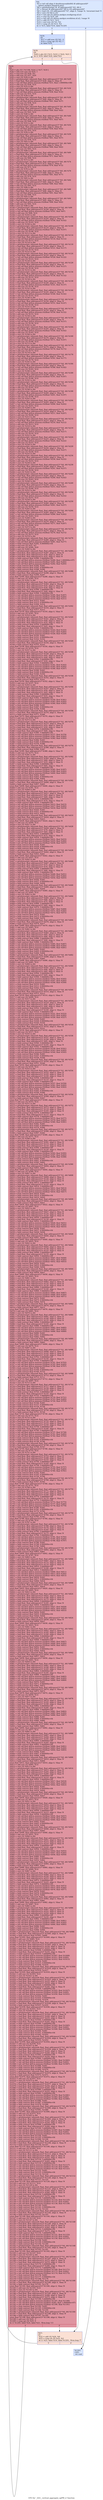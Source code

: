 digraph "CFG for '_Z23__vertical_aggregate_upPfS_ii' function" {
	label="CFG for '_Z23__vertical_aggregate_upPfS_ii' function";

	Node0x4c15410 [shape=record,color="#3d50c3ff", style=filled, fillcolor="#abc8fd70",label="{%4:\l  %5 = tail call align 4 dereferenceable(64) i8 addrspace(4)*\l... @llvm.amdgcn.dispatch.ptr()\l  %6 = getelementptr i8, i8 addrspace(4)* %5, i64 4\l  %7 = bitcast i8 addrspace(4)* %6 to i16 addrspace(4)*\l  %8 = load i16, i16 addrspace(4)* %7, align 4, !range !4, !invariant.load !5\l  %9 = zext i16 %8 to i32\l  %10 = tail call i32 @llvm.amdgcn.workgroup.id.x()\l  %11 = mul i32 %10, %9\l  %12 = tail call i32 @llvm.amdgcn.workitem.id.x(), !range !6\l  %13 = add i32 %11, %12\l  %14 = mul nsw i32 %3, %2\l  %15 = icmp slt i32 %13, %3\l  br i1 %15, label %16, label %1201\l|{<s0>T|<s1>F}}"];
	Node0x4c15410:s0 -> Node0x4c173e0;
	Node0x4c15410:s1 -> Node0x4c17470;
	Node0x4c173e0 [shape=record,color="#3d50c3ff", style=filled, fillcolor="#8fb1fe70",label="{%16:\l16:                                               \l  %17 = add nsw i32 %2, -2\l  %18 = icmp sgt i32 %2, 1\l  br label %19\l}"];
	Node0x4c173e0 -> Node0x4c17780;
	Node0x4c17780 [shape=record,color="#3d50c3ff", style=filled, fillcolor="#f7b99e70",label="{%19:\l19:                                               \l  %20 = phi i32 [ %13, %16 ], [ %22, %21 ]\l  br i1 %18, label %24, label %21\l|{<s0>T|<s1>F}}"];
	Node0x4c17780:s0 -> Node0x4c179b0;
	Node0x4c17780:s1 -> Node0x4c17870;
	Node0x4c17870 [shape=record,color="#3d50c3ff", style=filled, fillcolor="#f7b99e70",label="{%21:\l21:                                               \l  %22 = add i32 %20, %9\l  %23 = icmp slt i32 %22, %3\l  br i1 %23, label %19, label %1201, !llvm.loop !7\l|{<s0>T|<s1>F}}"];
	Node0x4c17870:s0 -> Node0x4c17780;
	Node0x4c17870:s1 -> Node0x4c17470;
	Node0x4c179b0 [shape=record,color="#b70d28ff", style=filled, fillcolor="#b70d2870",label="{%24:\l24:                                               \l  %25 = phi i32 [ %1199, %24 ], [ %17, %19 ]\l  %26 = add nuw nsw i32 %25, 1\l  %27 = mul nsw i32 %26, %3\l  %28 = add nsw i32 %27, %20\l  %29 = sext i32 %28 to i64\l  %30 = getelementptr inbounds float, float addrspace(1)* %0, i64 %29\l  %31 = load float, float addrspace(1)* %30, align 4, !tbaa !9\l  %32 = tail call float @llvm.minnum.f32(float %31, float 1.000000e+08)\l  %33 = add nsw i32 %28, %14\l  %34 = sext i32 %33 to i64\l  %35 = getelementptr inbounds float, float addrspace(1)* %0, i64 %34\l  %36 = load float, float addrspace(1)* %35, align 4, !tbaa !9\l  %37 = tail call float @llvm.minnum.f32(float %36, float %32)\l  %38 = add nsw i32 %33, %14\l  %39 = sext i32 %38 to i64\l  %40 = getelementptr inbounds float, float addrspace(1)* %0, i64 %39\l  %41 = load float, float addrspace(1)* %40, align 4, !tbaa !9\l  %42 = tail call float @llvm.minnum.f32(float %41, float %37)\l  %43 = add nsw i32 %38, %14\l  %44 = sext i32 %43 to i64\l  %45 = getelementptr inbounds float, float addrspace(1)* %0, i64 %44\l  %46 = load float, float addrspace(1)* %45, align 4, !tbaa !9\l  %47 = tail call float @llvm.minnum.f32(float %46, float %42)\l  %48 = add nsw i32 %43, %14\l  %49 = sext i32 %48 to i64\l  %50 = getelementptr inbounds float, float addrspace(1)* %0, i64 %49\l  %51 = load float, float addrspace(1)* %50, align 4, !tbaa !9\l  %52 = tail call float @llvm.minnum.f32(float %51, float %47)\l  %53 = add nsw i32 %48, %14\l  %54 = sext i32 %53 to i64\l  %55 = getelementptr inbounds float, float addrspace(1)* %0, i64 %54\l  %56 = load float, float addrspace(1)* %55, align 4, !tbaa !9\l  %57 = tail call float @llvm.minnum.f32(float %56, float %52)\l  %58 = add nsw i32 %53, %14\l  %59 = sext i32 %58 to i64\l  %60 = getelementptr inbounds float, float addrspace(1)* %0, i64 %59\l  %61 = load float, float addrspace(1)* %60, align 4, !tbaa !9\l  %62 = tail call float @llvm.minnum.f32(float %61, float %57)\l  %63 = add nsw i32 %58, %14\l  %64 = sext i32 %63 to i64\l  %65 = getelementptr inbounds float, float addrspace(1)* %0, i64 %64\l  %66 = load float, float addrspace(1)* %65, align 4, !tbaa !9\l  %67 = tail call float @llvm.minnum.f32(float %66, float %62)\l  %68 = add nsw i32 %63, %14\l  %69 = sext i32 %68 to i64\l  %70 = getelementptr inbounds float, float addrspace(1)* %0, i64 %69\l  %71 = load float, float addrspace(1)* %70, align 4, !tbaa !9\l  %72 = tail call float @llvm.minnum.f32(float %71, float %67)\l  %73 = add nsw i32 %68, %14\l  %74 = sext i32 %73 to i64\l  %75 = getelementptr inbounds float, float addrspace(1)* %0, i64 %74\l  %76 = load float, float addrspace(1)* %75, align 4, !tbaa !9\l  %77 = tail call float @llvm.minnum.f32(float %76, float %72)\l  %78 = add nsw i32 %73, %14\l  %79 = sext i32 %78 to i64\l  %80 = getelementptr inbounds float, float addrspace(1)* %0, i64 %79\l  %81 = load float, float addrspace(1)* %80, align 4, !tbaa !9\l  %82 = tail call float @llvm.minnum.f32(float %81, float %77)\l  %83 = add nsw i32 %78, %14\l  %84 = sext i32 %83 to i64\l  %85 = getelementptr inbounds float, float addrspace(1)* %0, i64 %84\l  %86 = load float, float addrspace(1)* %85, align 4, !tbaa !9\l  %87 = tail call float @llvm.minnum.f32(float %86, float %82)\l  %88 = add nsw i32 %83, %14\l  %89 = sext i32 %88 to i64\l  %90 = getelementptr inbounds float, float addrspace(1)* %0, i64 %89\l  %91 = load float, float addrspace(1)* %90, align 4, !tbaa !9\l  %92 = tail call float @llvm.minnum.f32(float %91, float %87)\l  %93 = add nsw i32 %88, %14\l  %94 = sext i32 %93 to i64\l  %95 = getelementptr inbounds float, float addrspace(1)* %0, i64 %94\l  %96 = load float, float addrspace(1)* %95, align 4, !tbaa !9\l  %97 = tail call float @llvm.minnum.f32(float %96, float %92)\l  %98 = add nsw i32 %93, %14\l  %99 = sext i32 %98 to i64\l  %100 = getelementptr inbounds float, float addrspace(1)* %0, i64 %99\l  %101 = load float, float addrspace(1)* %100, align 4, !tbaa !9\l  %102 = tail call float @llvm.minnum.f32(float %101, float %97)\l  %103 = add nsw i32 %98, %14\l  %104 = sext i32 %103 to i64\l  %105 = getelementptr inbounds float, float addrspace(1)* %0, i64 %104\l  %106 = load float, float addrspace(1)* %105, align 4, !tbaa !9\l  %107 = tail call float @llvm.minnum.f32(float %106, float %102)\l  %108 = add nsw i32 %103, %14\l  %109 = sext i32 %108 to i64\l  %110 = getelementptr inbounds float, float addrspace(1)* %0, i64 %109\l  %111 = load float, float addrspace(1)* %110, align 4, !tbaa !9\l  %112 = tail call float @llvm.minnum.f32(float %111, float %107)\l  %113 = add nsw i32 %108, %14\l  %114 = sext i32 %113 to i64\l  %115 = getelementptr inbounds float, float addrspace(1)* %0, i64 %114\l  %116 = load float, float addrspace(1)* %115, align 4, !tbaa !9\l  %117 = tail call float @llvm.minnum.f32(float %116, float %112)\l  %118 = add nsw i32 %113, %14\l  %119 = sext i32 %118 to i64\l  %120 = getelementptr inbounds float, float addrspace(1)* %0, i64 %119\l  %121 = load float, float addrspace(1)* %120, align 4, !tbaa !9\l  %122 = tail call float @llvm.minnum.f32(float %121, float %117)\l  %123 = add nsw i32 %118, %14\l  %124 = sext i32 %123 to i64\l  %125 = getelementptr inbounds float, float addrspace(1)* %0, i64 %124\l  %126 = load float, float addrspace(1)* %125, align 4, !tbaa !9\l  %127 = tail call float @llvm.minnum.f32(float %126, float %122)\l  %128 = add nsw i32 %123, %14\l  %129 = sext i32 %128 to i64\l  %130 = getelementptr inbounds float, float addrspace(1)* %0, i64 %129\l  %131 = load float, float addrspace(1)* %130, align 4, !tbaa !9\l  %132 = tail call float @llvm.minnum.f32(float %131, float %127)\l  %133 = add nsw i32 %128, %14\l  %134 = sext i32 %133 to i64\l  %135 = getelementptr inbounds float, float addrspace(1)* %0, i64 %134\l  %136 = load float, float addrspace(1)* %135, align 4, !tbaa !9\l  %137 = tail call float @llvm.minnum.f32(float %136, float %132)\l  %138 = add nsw i32 %133, %14\l  %139 = sext i32 %138 to i64\l  %140 = getelementptr inbounds float, float addrspace(1)* %0, i64 %139\l  %141 = load float, float addrspace(1)* %140, align 4, !tbaa !9\l  %142 = tail call float @llvm.minnum.f32(float %141, float %137)\l  %143 = add nsw i32 %138, %14\l  %144 = sext i32 %143 to i64\l  %145 = getelementptr inbounds float, float addrspace(1)* %0, i64 %144\l  %146 = load float, float addrspace(1)* %145, align 4, !tbaa !9\l  %147 = tail call float @llvm.minnum.f32(float %146, float %142)\l  %148 = add nsw i32 %143, %14\l  %149 = sext i32 %148 to i64\l  %150 = getelementptr inbounds float, float addrspace(1)* %0, i64 %149\l  %151 = load float, float addrspace(1)* %150, align 4, !tbaa !9\l  %152 = tail call float @llvm.minnum.f32(float %151, float %147)\l  %153 = add nsw i32 %148, %14\l  %154 = sext i32 %153 to i64\l  %155 = getelementptr inbounds float, float addrspace(1)* %0, i64 %154\l  %156 = load float, float addrspace(1)* %155, align 4, !tbaa !9\l  %157 = tail call float @llvm.minnum.f32(float %156, float %152)\l  %158 = add nsw i32 %153, %14\l  %159 = sext i32 %158 to i64\l  %160 = getelementptr inbounds float, float addrspace(1)* %0, i64 %159\l  %161 = load float, float addrspace(1)* %160, align 4, !tbaa !9\l  %162 = tail call float @llvm.minnum.f32(float %161, float %157)\l  %163 = add nsw i32 %158, %14\l  %164 = sext i32 %163 to i64\l  %165 = getelementptr inbounds float, float addrspace(1)* %0, i64 %164\l  %166 = load float, float addrspace(1)* %165, align 4, !tbaa !9\l  %167 = tail call float @llvm.minnum.f32(float %166, float %162)\l  %168 = add nsw i32 %163, %14\l  %169 = sext i32 %168 to i64\l  %170 = getelementptr inbounds float, float addrspace(1)* %0, i64 %169\l  %171 = load float, float addrspace(1)* %170, align 4, !tbaa !9\l  %172 = tail call float @llvm.minnum.f32(float %171, float %167)\l  %173 = add nsw i32 %168, %14\l  %174 = sext i32 %173 to i64\l  %175 = getelementptr inbounds float, float addrspace(1)* %0, i64 %174\l  %176 = load float, float addrspace(1)* %175, align 4, !tbaa !9\l  %177 = tail call float @llvm.minnum.f32(float %176, float %172)\l  %178 = add nsw i32 %173, %14\l  %179 = sext i32 %178 to i64\l  %180 = getelementptr inbounds float, float addrspace(1)* %0, i64 %179\l  %181 = load float, float addrspace(1)* %180, align 4, !tbaa !9\l  %182 = tail call float @llvm.minnum.f32(float %181, float %177)\l  %183 = add nsw i32 %178, %14\l  %184 = sext i32 %183 to i64\l  %185 = getelementptr inbounds float, float addrspace(1)* %0, i64 %184\l  %186 = load float, float addrspace(1)* %185, align 4, !tbaa !9\l  %187 = tail call float @llvm.minnum.f32(float %186, float %182)\l  %188 = add nsw i32 %183, %14\l  %189 = sext i32 %188 to i64\l  %190 = getelementptr inbounds float, float addrspace(1)* %0, i64 %189\l  %191 = load float, float addrspace(1)* %190, align 4, !tbaa !9\l  %192 = tail call float @llvm.minnum.f32(float %191, float %187)\l  %193 = add nsw i32 %188, %14\l  %194 = sext i32 %193 to i64\l  %195 = getelementptr inbounds float, float addrspace(1)* %0, i64 %194\l  %196 = load float, float addrspace(1)* %195, align 4, !tbaa !9\l  %197 = tail call float @llvm.minnum.f32(float %196, float %192)\l  %198 = add nsw i32 %193, %14\l  %199 = sext i32 %198 to i64\l  %200 = getelementptr inbounds float, float addrspace(1)* %0, i64 %199\l  %201 = load float, float addrspace(1)* %200, align 4, !tbaa !9\l  %202 = tail call float @llvm.minnum.f32(float %201, float %197)\l  %203 = add nsw i32 %198, %14\l  %204 = sext i32 %203 to i64\l  %205 = getelementptr inbounds float, float addrspace(1)* %0, i64 %204\l  %206 = load float, float addrspace(1)* %205, align 4, !tbaa !9\l  %207 = tail call float @llvm.minnum.f32(float %206, float %202)\l  %208 = add nsw i32 %203, %14\l  %209 = sext i32 %208 to i64\l  %210 = getelementptr inbounds float, float addrspace(1)* %0, i64 %209\l  %211 = load float, float addrspace(1)* %210, align 4, !tbaa !9\l  %212 = tail call float @llvm.minnum.f32(float %211, float %207)\l  %213 = add nsw i32 %208, %14\l  %214 = sext i32 %213 to i64\l  %215 = getelementptr inbounds float, float addrspace(1)* %0, i64 %214\l  %216 = load float, float addrspace(1)* %215, align 4, !tbaa !9\l  %217 = tail call float @llvm.minnum.f32(float %216, float %212)\l  %218 = add nsw i32 %213, %14\l  %219 = sext i32 %218 to i64\l  %220 = getelementptr inbounds float, float addrspace(1)* %0, i64 %219\l  %221 = load float, float addrspace(1)* %220, align 4, !tbaa !9\l  %222 = tail call float @llvm.minnum.f32(float %221, float %217)\l  %223 = add nsw i32 %218, %14\l  %224 = sext i32 %223 to i64\l  %225 = getelementptr inbounds float, float addrspace(1)* %0, i64 %224\l  %226 = load float, float addrspace(1)* %225, align 4, !tbaa !9\l  %227 = tail call float @llvm.minnum.f32(float %226, float %222)\l  %228 = add nsw i32 %223, %14\l  %229 = sext i32 %228 to i64\l  %230 = getelementptr inbounds float, float addrspace(1)* %0, i64 %229\l  %231 = load float, float addrspace(1)* %230, align 4, !tbaa !9\l  %232 = tail call float @llvm.minnum.f32(float %231, float %227)\l  %233 = add nsw i32 %228, %14\l  %234 = sext i32 %233 to i64\l  %235 = getelementptr inbounds float, float addrspace(1)* %0, i64 %234\l  %236 = load float, float addrspace(1)* %235, align 4, !tbaa !9\l  %237 = tail call float @llvm.minnum.f32(float %236, float %232)\l  %238 = add nsw i32 %233, %14\l  %239 = sext i32 %238 to i64\l  %240 = getelementptr inbounds float, float addrspace(1)* %0, i64 %239\l  %241 = load float, float addrspace(1)* %240, align 4, !tbaa !9\l  %242 = tail call float @llvm.minnum.f32(float %241, float %237)\l  %243 = add nsw i32 %238, %14\l  %244 = sext i32 %243 to i64\l  %245 = getelementptr inbounds float, float addrspace(1)* %0, i64 %244\l  %246 = load float, float addrspace(1)* %245, align 4, !tbaa !9\l  %247 = tail call float @llvm.minnum.f32(float %246, float %242)\l  %248 = add nsw i32 %243, %14\l  %249 = sext i32 %248 to i64\l  %250 = getelementptr inbounds float, float addrspace(1)* %0, i64 %249\l  %251 = load float, float addrspace(1)* %250, align 4, !tbaa !9\l  %252 = tail call float @llvm.minnum.f32(float %251, float %247)\l  %253 = add nsw i32 %248, %14\l  %254 = sext i32 %253 to i64\l  %255 = getelementptr inbounds float, float addrspace(1)* %0, i64 %254\l  %256 = load float, float addrspace(1)* %255, align 4, !tbaa !9\l  %257 = tail call float @llvm.minnum.f32(float %256, float %252)\l  %258 = add nsw i32 %253, %14\l  %259 = sext i32 %258 to i64\l  %260 = getelementptr inbounds float, float addrspace(1)* %0, i64 %259\l  %261 = load float, float addrspace(1)* %260, align 4, !tbaa !9\l  %262 = tail call float @llvm.minnum.f32(float %261, float %257)\l  %263 = add nsw i32 %258, %14\l  %264 = sext i32 %263 to i64\l  %265 = getelementptr inbounds float, float addrspace(1)* %0, i64 %264\l  %266 = load float, float addrspace(1)* %265, align 4, !tbaa !9\l  %267 = tail call float @llvm.minnum.f32(float %266, float %262)\l  %268 = add nsw i32 %263, %14\l  %269 = sext i32 %268 to i64\l  %270 = getelementptr inbounds float, float addrspace(1)* %0, i64 %269\l  %271 = load float, float addrspace(1)* %270, align 4, !tbaa !9\l  %272 = tail call float @llvm.minnum.f32(float %271, float %267)\l  %273 = add nsw i32 %268, %14\l  %274 = sext i32 %273 to i64\l  %275 = getelementptr inbounds float, float addrspace(1)* %0, i64 %274\l  %276 = load float, float addrspace(1)* %275, align 4, !tbaa !9\l  %277 = tail call float @llvm.minnum.f32(float %276, float %272)\l  %278 = add nsw i32 %273, %14\l  %279 = sext i32 %278 to i64\l  %280 = getelementptr inbounds float, float addrspace(1)* %0, i64 %279\l  %281 = load float, float addrspace(1)* %280, align 4, !tbaa !9\l  %282 = tail call float @llvm.minnum.f32(float %281, float %277)\l  %283 = fadd contract float %282, 9.000000e+04\l  %284 = mul nsw i32 %25, %3\l  %285 = add nsw i32 %284, %20\l  %286 = sext i32 %285 to i64\l  %287 = getelementptr inbounds float, float addrspace(1)* %1, i64 %286\l  %288 = load float, float addrspace(1)* %287, align 4, !tbaa !9\l  %289 = load float, float addrspace(1)* %30, align 4, !tbaa !9\l  %290 = load float, float addrspace(1)* %35, align 4, !tbaa !9\l  %291 = fadd contract float %290, 5.000000e+00\l  %292 = tail call float @llvm.minnum.f32(float %289, float 1.000000e+07)\l  %293 = tail call float @llvm.minnum.f32(float %291, float %283)\l  %294 = tail call float @llvm.minnum.f32(float %292, float %293)\l  %295 = fsub contract float %294, %283\l  %296 = fadd contract float %295, 9.000000e+04\l  %297 = fadd contract float %288, %296\l  %298 = getelementptr inbounds float, float addrspace(1)* %0, i64 %286\l  %299 = load float, float addrspace(1)* %298, align 4, !tbaa !9\l  %300 = fadd contract float %299, %297\l  store float %300, float addrspace(1)* %298, align 4, !tbaa !9\l  %301 = add nsw i32 %285, %14\l  %302 = sext i32 %301 to i64\l  %303 = getelementptr inbounds float, float addrspace(1)* %1, i64 %302\l  %304 = load float, float addrspace(1)* %303, align 4, !tbaa !9\l  %305 = load float, float addrspace(1)* %35, align 4, !tbaa !9\l  %306 = load float, float addrspace(1)* %30, align 4, !tbaa !9\l  %307 = fadd contract float %306, 5.000000e+00\l  %308 = load float, float addrspace(1)* %40, align 4, !tbaa !9\l  %309 = fadd contract float %308, 5.000000e+00\l  %310 = tail call float @llvm.minnum.f32(float %305, float %307)\l  %311 = tail call float @llvm.minnum.f32(float %309, float %283)\l  %312 = tail call float @llvm.minnum.f32(float %310, float %311)\l  %313 = fsub contract float %312, %283\l  %314 = fadd contract float %313, 9.000000e+04\l  %315 = fadd contract float %304, %314\l  %316 = getelementptr inbounds float, float addrspace(1)* %0, i64 %302\l  %317 = load float, float addrspace(1)* %316, align 4, !tbaa !9\l  %318 = fadd contract float %317, %315\l  store float %318, float addrspace(1)* %316, align 4, !tbaa !9\l  %319 = add nsw i32 %301, %14\l  %320 = sext i32 %319 to i64\l  %321 = getelementptr inbounds float, float addrspace(1)* %1, i64 %320\l  %322 = load float, float addrspace(1)* %321, align 4, !tbaa !9\l  %323 = load float, float addrspace(1)* %40, align 4, !tbaa !9\l  %324 = load float, float addrspace(1)* %35, align 4, !tbaa !9\l  %325 = fadd contract float %324, 5.000000e+00\l  %326 = load float, float addrspace(1)* %45, align 4, !tbaa !9\l  %327 = fadd contract float %326, 5.000000e+00\l  %328 = tail call float @llvm.minnum.f32(float %323, float %325)\l  %329 = tail call float @llvm.minnum.f32(float %327, float %283)\l  %330 = tail call float @llvm.minnum.f32(float %328, float %329)\l  %331 = fsub contract float %330, %283\l  %332 = fadd contract float %331, 9.000000e+04\l  %333 = fadd contract float %322, %332\l  %334 = getelementptr inbounds float, float addrspace(1)* %0, i64 %320\l  %335 = load float, float addrspace(1)* %334, align 4, !tbaa !9\l  %336 = fadd contract float %335, %333\l  store float %336, float addrspace(1)* %334, align 4, !tbaa !9\l  %337 = add nsw i32 %319, %14\l  %338 = sext i32 %337 to i64\l  %339 = getelementptr inbounds float, float addrspace(1)* %1, i64 %338\l  %340 = load float, float addrspace(1)* %339, align 4, !tbaa !9\l  %341 = load float, float addrspace(1)* %45, align 4, !tbaa !9\l  %342 = load float, float addrspace(1)* %40, align 4, !tbaa !9\l  %343 = fadd contract float %342, 5.000000e+00\l  %344 = load float, float addrspace(1)* %50, align 4, !tbaa !9\l  %345 = fadd contract float %344, 5.000000e+00\l  %346 = tail call float @llvm.minnum.f32(float %341, float %343)\l  %347 = tail call float @llvm.minnum.f32(float %345, float %283)\l  %348 = tail call float @llvm.minnum.f32(float %346, float %347)\l  %349 = fsub contract float %348, %283\l  %350 = fadd contract float %349, 9.000000e+04\l  %351 = fadd contract float %340, %350\l  %352 = getelementptr inbounds float, float addrspace(1)* %0, i64 %338\l  %353 = load float, float addrspace(1)* %352, align 4, !tbaa !9\l  %354 = fadd contract float %353, %351\l  store float %354, float addrspace(1)* %352, align 4, !tbaa !9\l  %355 = add nsw i32 %337, %14\l  %356 = sext i32 %355 to i64\l  %357 = getelementptr inbounds float, float addrspace(1)* %1, i64 %356\l  %358 = load float, float addrspace(1)* %357, align 4, !tbaa !9\l  %359 = load float, float addrspace(1)* %50, align 4, !tbaa !9\l  %360 = load float, float addrspace(1)* %45, align 4, !tbaa !9\l  %361 = fadd contract float %360, 5.000000e+00\l  %362 = load float, float addrspace(1)* %55, align 4, !tbaa !9\l  %363 = fadd contract float %362, 5.000000e+00\l  %364 = tail call float @llvm.minnum.f32(float %359, float %361)\l  %365 = tail call float @llvm.minnum.f32(float %363, float %283)\l  %366 = tail call float @llvm.minnum.f32(float %364, float %365)\l  %367 = fsub contract float %366, %283\l  %368 = fadd contract float %367, 9.000000e+04\l  %369 = fadd contract float %358, %368\l  %370 = getelementptr inbounds float, float addrspace(1)* %0, i64 %356\l  %371 = load float, float addrspace(1)* %370, align 4, !tbaa !9\l  %372 = fadd contract float %371, %369\l  store float %372, float addrspace(1)* %370, align 4, !tbaa !9\l  %373 = add nsw i32 %355, %14\l  %374 = sext i32 %373 to i64\l  %375 = getelementptr inbounds float, float addrspace(1)* %1, i64 %374\l  %376 = load float, float addrspace(1)* %375, align 4, !tbaa !9\l  %377 = load float, float addrspace(1)* %55, align 4, !tbaa !9\l  %378 = load float, float addrspace(1)* %50, align 4, !tbaa !9\l  %379 = fadd contract float %378, 5.000000e+00\l  %380 = load float, float addrspace(1)* %60, align 4, !tbaa !9\l  %381 = fadd contract float %380, 5.000000e+00\l  %382 = tail call float @llvm.minnum.f32(float %377, float %379)\l  %383 = tail call float @llvm.minnum.f32(float %381, float %283)\l  %384 = tail call float @llvm.minnum.f32(float %382, float %383)\l  %385 = fsub contract float %384, %283\l  %386 = fadd contract float %385, 9.000000e+04\l  %387 = fadd contract float %376, %386\l  %388 = getelementptr inbounds float, float addrspace(1)* %0, i64 %374\l  %389 = load float, float addrspace(1)* %388, align 4, !tbaa !9\l  %390 = fadd contract float %389, %387\l  store float %390, float addrspace(1)* %388, align 4, !tbaa !9\l  %391 = add nsw i32 %373, %14\l  %392 = sext i32 %391 to i64\l  %393 = getelementptr inbounds float, float addrspace(1)* %1, i64 %392\l  %394 = load float, float addrspace(1)* %393, align 4, !tbaa !9\l  %395 = load float, float addrspace(1)* %60, align 4, !tbaa !9\l  %396 = load float, float addrspace(1)* %55, align 4, !tbaa !9\l  %397 = fadd contract float %396, 5.000000e+00\l  %398 = load float, float addrspace(1)* %65, align 4, !tbaa !9\l  %399 = fadd contract float %398, 5.000000e+00\l  %400 = tail call float @llvm.minnum.f32(float %395, float %397)\l  %401 = tail call float @llvm.minnum.f32(float %399, float %283)\l  %402 = tail call float @llvm.minnum.f32(float %400, float %401)\l  %403 = fsub contract float %402, %283\l  %404 = fadd contract float %403, 9.000000e+04\l  %405 = fadd contract float %394, %404\l  %406 = getelementptr inbounds float, float addrspace(1)* %0, i64 %392\l  %407 = load float, float addrspace(1)* %406, align 4, !tbaa !9\l  %408 = fadd contract float %407, %405\l  store float %408, float addrspace(1)* %406, align 4, !tbaa !9\l  %409 = add nsw i32 %391, %14\l  %410 = sext i32 %409 to i64\l  %411 = getelementptr inbounds float, float addrspace(1)* %1, i64 %410\l  %412 = load float, float addrspace(1)* %411, align 4, !tbaa !9\l  %413 = load float, float addrspace(1)* %65, align 4, !tbaa !9\l  %414 = load float, float addrspace(1)* %60, align 4, !tbaa !9\l  %415 = fadd contract float %414, 5.000000e+00\l  %416 = load float, float addrspace(1)* %70, align 4, !tbaa !9\l  %417 = fadd contract float %416, 5.000000e+00\l  %418 = tail call float @llvm.minnum.f32(float %413, float %415)\l  %419 = tail call float @llvm.minnum.f32(float %417, float %283)\l  %420 = tail call float @llvm.minnum.f32(float %418, float %419)\l  %421 = fsub contract float %420, %283\l  %422 = fadd contract float %421, 9.000000e+04\l  %423 = fadd contract float %412, %422\l  %424 = getelementptr inbounds float, float addrspace(1)* %0, i64 %410\l  %425 = load float, float addrspace(1)* %424, align 4, !tbaa !9\l  %426 = fadd contract float %425, %423\l  store float %426, float addrspace(1)* %424, align 4, !tbaa !9\l  %427 = add nsw i32 %409, %14\l  %428 = sext i32 %427 to i64\l  %429 = getelementptr inbounds float, float addrspace(1)* %1, i64 %428\l  %430 = load float, float addrspace(1)* %429, align 4, !tbaa !9\l  %431 = load float, float addrspace(1)* %70, align 4, !tbaa !9\l  %432 = load float, float addrspace(1)* %65, align 4, !tbaa !9\l  %433 = fadd contract float %432, 5.000000e+00\l  %434 = load float, float addrspace(1)* %75, align 4, !tbaa !9\l  %435 = fadd contract float %434, 5.000000e+00\l  %436 = tail call float @llvm.minnum.f32(float %431, float %433)\l  %437 = tail call float @llvm.minnum.f32(float %435, float %283)\l  %438 = tail call float @llvm.minnum.f32(float %436, float %437)\l  %439 = fsub contract float %438, %283\l  %440 = fadd contract float %439, 9.000000e+04\l  %441 = fadd contract float %430, %440\l  %442 = getelementptr inbounds float, float addrspace(1)* %0, i64 %428\l  %443 = load float, float addrspace(1)* %442, align 4, !tbaa !9\l  %444 = fadd contract float %443, %441\l  store float %444, float addrspace(1)* %442, align 4, !tbaa !9\l  %445 = add nsw i32 %427, %14\l  %446 = sext i32 %445 to i64\l  %447 = getelementptr inbounds float, float addrspace(1)* %1, i64 %446\l  %448 = load float, float addrspace(1)* %447, align 4, !tbaa !9\l  %449 = load float, float addrspace(1)* %75, align 4, !tbaa !9\l  %450 = load float, float addrspace(1)* %70, align 4, !tbaa !9\l  %451 = fadd contract float %450, 5.000000e+00\l  %452 = load float, float addrspace(1)* %80, align 4, !tbaa !9\l  %453 = fadd contract float %452, 5.000000e+00\l  %454 = tail call float @llvm.minnum.f32(float %449, float %451)\l  %455 = tail call float @llvm.minnum.f32(float %453, float %283)\l  %456 = tail call float @llvm.minnum.f32(float %454, float %455)\l  %457 = fsub contract float %456, %283\l  %458 = fadd contract float %457, 9.000000e+04\l  %459 = fadd contract float %448, %458\l  %460 = getelementptr inbounds float, float addrspace(1)* %0, i64 %446\l  %461 = load float, float addrspace(1)* %460, align 4, !tbaa !9\l  %462 = fadd contract float %461, %459\l  store float %462, float addrspace(1)* %460, align 4, !tbaa !9\l  %463 = add nsw i32 %445, %14\l  %464 = sext i32 %463 to i64\l  %465 = getelementptr inbounds float, float addrspace(1)* %1, i64 %464\l  %466 = load float, float addrspace(1)* %465, align 4, !tbaa !9\l  %467 = load float, float addrspace(1)* %80, align 4, !tbaa !9\l  %468 = load float, float addrspace(1)* %75, align 4, !tbaa !9\l  %469 = fadd contract float %468, 5.000000e+00\l  %470 = load float, float addrspace(1)* %85, align 4, !tbaa !9\l  %471 = fadd contract float %470, 5.000000e+00\l  %472 = tail call float @llvm.minnum.f32(float %467, float %469)\l  %473 = tail call float @llvm.minnum.f32(float %471, float %283)\l  %474 = tail call float @llvm.minnum.f32(float %472, float %473)\l  %475 = fsub contract float %474, %283\l  %476 = fadd contract float %475, 9.000000e+04\l  %477 = fadd contract float %466, %476\l  %478 = getelementptr inbounds float, float addrspace(1)* %0, i64 %464\l  %479 = load float, float addrspace(1)* %478, align 4, !tbaa !9\l  %480 = fadd contract float %479, %477\l  store float %480, float addrspace(1)* %478, align 4, !tbaa !9\l  %481 = add nsw i32 %463, %14\l  %482 = sext i32 %481 to i64\l  %483 = getelementptr inbounds float, float addrspace(1)* %1, i64 %482\l  %484 = load float, float addrspace(1)* %483, align 4, !tbaa !9\l  %485 = load float, float addrspace(1)* %85, align 4, !tbaa !9\l  %486 = load float, float addrspace(1)* %80, align 4, !tbaa !9\l  %487 = fadd contract float %486, 5.000000e+00\l  %488 = load float, float addrspace(1)* %90, align 4, !tbaa !9\l  %489 = fadd contract float %488, 5.000000e+00\l  %490 = tail call float @llvm.minnum.f32(float %485, float %487)\l  %491 = tail call float @llvm.minnum.f32(float %489, float %283)\l  %492 = tail call float @llvm.minnum.f32(float %490, float %491)\l  %493 = fsub contract float %492, %283\l  %494 = fadd contract float %493, 9.000000e+04\l  %495 = fadd contract float %484, %494\l  %496 = getelementptr inbounds float, float addrspace(1)* %0, i64 %482\l  %497 = load float, float addrspace(1)* %496, align 4, !tbaa !9\l  %498 = fadd contract float %497, %495\l  store float %498, float addrspace(1)* %496, align 4, !tbaa !9\l  %499 = add nsw i32 %481, %14\l  %500 = sext i32 %499 to i64\l  %501 = getelementptr inbounds float, float addrspace(1)* %1, i64 %500\l  %502 = load float, float addrspace(1)* %501, align 4, !tbaa !9\l  %503 = load float, float addrspace(1)* %90, align 4, !tbaa !9\l  %504 = load float, float addrspace(1)* %85, align 4, !tbaa !9\l  %505 = fadd contract float %504, 5.000000e+00\l  %506 = load float, float addrspace(1)* %95, align 4, !tbaa !9\l  %507 = fadd contract float %506, 5.000000e+00\l  %508 = tail call float @llvm.minnum.f32(float %503, float %505)\l  %509 = tail call float @llvm.minnum.f32(float %507, float %283)\l  %510 = tail call float @llvm.minnum.f32(float %508, float %509)\l  %511 = fsub contract float %510, %283\l  %512 = fadd contract float %511, 9.000000e+04\l  %513 = fadd contract float %502, %512\l  %514 = getelementptr inbounds float, float addrspace(1)* %0, i64 %500\l  %515 = load float, float addrspace(1)* %514, align 4, !tbaa !9\l  %516 = fadd contract float %515, %513\l  store float %516, float addrspace(1)* %514, align 4, !tbaa !9\l  %517 = add nsw i32 %499, %14\l  %518 = sext i32 %517 to i64\l  %519 = getelementptr inbounds float, float addrspace(1)* %1, i64 %518\l  %520 = load float, float addrspace(1)* %519, align 4, !tbaa !9\l  %521 = load float, float addrspace(1)* %95, align 4, !tbaa !9\l  %522 = load float, float addrspace(1)* %90, align 4, !tbaa !9\l  %523 = fadd contract float %522, 5.000000e+00\l  %524 = load float, float addrspace(1)* %100, align 4, !tbaa !9\l  %525 = fadd contract float %524, 5.000000e+00\l  %526 = tail call float @llvm.minnum.f32(float %521, float %523)\l  %527 = tail call float @llvm.minnum.f32(float %525, float %283)\l  %528 = tail call float @llvm.minnum.f32(float %526, float %527)\l  %529 = fsub contract float %528, %283\l  %530 = fadd contract float %529, 9.000000e+04\l  %531 = fadd contract float %520, %530\l  %532 = getelementptr inbounds float, float addrspace(1)* %0, i64 %518\l  %533 = load float, float addrspace(1)* %532, align 4, !tbaa !9\l  %534 = fadd contract float %533, %531\l  store float %534, float addrspace(1)* %532, align 4, !tbaa !9\l  %535 = add nsw i32 %517, %14\l  %536 = sext i32 %535 to i64\l  %537 = getelementptr inbounds float, float addrspace(1)* %1, i64 %536\l  %538 = load float, float addrspace(1)* %537, align 4, !tbaa !9\l  %539 = load float, float addrspace(1)* %100, align 4, !tbaa !9\l  %540 = load float, float addrspace(1)* %95, align 4, !tbaa !9\l  %541 = fadd contract float %540, 5.000000e+00\l  %542 = load float, float addrspace(1)* %105, align 4, !tbaa !9\l  %543 = fadd contract float %542, 5.000000e+00\l  %544 = tail call float @llvm.minnum.f32(float %539, float %541)\l  %545 = tail call float @llvm.minnum.f32(float %543, float %283)\l  %546 = tail call float @llvm.minnum.f32(float %544, float %545)\l  %547 = fsub contract float %546, %283\l  %548 = fadd contract float %547, 9.000000e+04\l  %549 = fadd contract float %538, %548\l  %550 = getelementptr inbounds float, float addrspace(1)* %0, i64 %536\l  %551 = load float, float addrspace(1)* %550, align 4, !tbaa !9\l  %552 = fadd contract float %551, %549\l  store float %552, float addrspace(1)* %550, align 4, !tbaa !9\l  %553 = add nsw i32 %535, %14\l  %554 = sext i32 %553 to i64\l  %555 = getelementptr inbounds float, float addrspace(1)* %1, i64 %554\l  %556 = load float, float addrspace(1)* %555, align 4, !tbaa !9\l  %557 = load float, float addrspace(1)* %105, align 4, !tbaa !9\l  %558 = load float, float addrspace(1)* %100, align 4, !tbaa !9\l  %559 = fadd contract float %558, 5.000000e+00\l  %560 = load float, float addrspace(1)* %110, align 4, !tbaa !9\l  %561 = fadd contract float %560, 5.000000e+00\l  %562 = tail call float @llvm.minnum.f32(float %557, float %559)\l  %563 = tail call float @llvm.minnum.f32(float %561, float %283)\l  %564 = tail call float @llvm.minnum.f32(float %562, float %563)\l  %565 = fsub contract float %564, %283\l  %566 = fadd contract float %565, 9.000000e+04\l  %567 = fadd contract float %556, %566\l  %568 = getelementptr inbounds float, float addrspace(1)* %0, i64 %554\l  %569 = load float, float addrspace(1)* %568, align 4, !tbaa !9\l  %570 = fadd contract float %569, %567\l  store float %570, float addrspace(1)* %568, align 4, !tbaa !9\l  %571 = add nsw i32 %553, %14\l  %572 = sext i32 %571 to i64\l  %573 = getelementptr inbounds float, float addrspace(1)* %1, i64 %572\l  %574 = load float, float addrspace(1)* %573, align 4, !tbaa !9\l  %575 = load float, float addrspace(1)* %110, align 4, !tbaa !9\l  %576 = load float, float addrspace(1)* %105, align 4, !tbaa !9\l  %577 = fadd contract float %576, 5.000000e+00\l  %578 = load float, float addrspace(1)* %115, align 4, !tbaa !9\l  %579 = fadd contract float %578, 5.000000e+00\l  %580 = tail call float @llvm.minnum.f32(float %575, float %577)\l  %581 = tail call float @llvm.minnum.f32(float %579, float %283)\l  %582 = tail call float @llvm.minnum.f32(float %580, float %581)\l  %583 = fsub contract float %582, %283\l  %584 = fadd contract float %583, 9.000000e+04\l  %585 = fadd contract float %574, %584\l  %586 = getelementptr inbounds float, float addrspace(1)* %0, i64 %572\l  %587 = load float, float addrspace(1)* %586, align 4, !tbaa !9\l  %588 = fadd contract float %587, %585\l  store float %588, float addrspace(1)* %586, align 4, !tbaa !9\l  %589 = add nsw i32 %571, %14\l  %590 = sext i32 %589 to i64\l  %591 = getelementptr inbounds float, float addrspace(1)* %1, i64 %590\l  %592 = load float, float addrspace(1)* %591, align 4, !tbaa !9\l  %593 = load float, float addrspace(1)* %115, align 4, !tbaa !9\l  %594 = load float, float addrspace(1)* %110, align 4, !tbaa !9\l  %595 = fadd contract float %594, 5.000000e+00\l  %596 = load float, float addrspace(1)* %120, align 4, !tbaa !9\l  %597 = fadd contract float %596, 5.000000e+00\l  %598 = tail call float @llvm.minnum.f32(float %593, float %595)\l  %599 = tail call float @llvm.minnum.f32(float %597, float %283)\l  %600 = tail call float @llvm.minnum.f32(float %598, float %599)\l  %601 = fsub contract float %600, %283\l  %602 = fadd contract float %601, 9.000000e+04\l  %603 = fadd contract float %592, %602\l  %604 = getelementptr inbounds float, float addrspace(1)* %0, i64 %590\l  %605 = load float, float addrspace(1)* %604, align 4, !tbaa !9\l  %606 = fadd contract float %605, %603\l  store float %606, float addrspace(1)* %604, align 4, !tbaa !9\l  %607 = add nsw i32 %589, %14\l  %608 = sext i32 %607 to i64\l  %609 = getelementptr inbounds float, float addrspace(1)* %1, i64 %608\l  %610 = load float, float addrspace(1)* %609, align 4, !tbaa !9\l  %611 = load float, float addrspace(1)* %120, align 4, !tbaa !9\l  %612 = load float, float addrspace(1)* %115, align 4, !tbaa !9\l  %613 = fadd contract float %612, 5.000000e+00\l  %614 = load float, float addrspace(1)* %125, align 4, !tbaa !9\l  %615 = fadd contract float %614, 5.000000e+00\l  %616 = tail call float @llvm.minnum.f32(float %611, float %613)\l  %617 = tail call float @llvm.minnum.f32(float %615, float %283)\l  %618 = tail call float @llvm.minnum.f32(float %616, float %617)\l  %619 = fsub contract float %618, %283\l  %620 = fadd contract float %619, 9.000000e+04\l  %621 = fadd contract float %610, %620\l  %622 = getelementptr inbounds float, float addrspace(1)* %0, i64 %608\l  %623 = load float, float addrspace(1)* %622, align 4, !tbaa !9\l  %624 = fadd contract float %623, %621\l  store float %624, float addrspace(1)* %622, align 4, !tbaa !9\l  %625 = add nsw i32 %607, %14\l  %626 = sext i32 %625 to i64\l  %627 = getelementptr inbounds float, float addrspace(1)* %1, i64 %626\l  %628 = load float, float addrspace(1)* %627, align 4, !tbaa !9\l  %629 = load float, float addrspace(1)* %125, align 4, !tbaa !9\l  %630 = load float, float addrspace(1)* %120, align 4, !tbaa !9\l  %631 = fadd contract float %630, 5.000000e+00\l  %632 = load float, float addrspace(1)* %130, align 4, !tbaa !9\l  %633 = fadd contract float %632, 5.000000e+00\l  %634 = tail call float @llvm.minnum.f32(float %629, float %631)\l  %635 = tail call float @llvm.minnum.f32(float %633, float %283)\l  %636 = tail call float @llvm.minnum.f32(float %634, float %635)\l  %637 = fsub contract float %636, %283\l  %638 = fadd contract float %637, 9.000000e+04\l  %639 = fadd contract float %628, %638\l  %640 = getelementptr inbounds float, float addrspace(1)* %0, i64 %626\l  %641 = load float, float addrspace(1)* %640, align 4, !tbaa !9\l  %642 = fadd contract float %641, %639\l  store float %642, float addrspace(1)* %640, align 4, !tbaa !9\l  %643 = add nsw i32 %625, %14\l  %644 = sext i32 %643 to i64\l  %645 = getelementptr inbounds float, float addrspace(1)* %1, i64 %644\l  %646 = load float, float addrspace(1)* %645, align 4, !tbaa !9\l  %647 = load float, float addrspace(1)* %130, align 4, !tbaa !9\l  %648 = load float, float addrspace(1)* %125, align 4, !tbaa !9\l  %649 = fadd contract float %648, 5.000000e+00\l  %650 = load float, float addrspace(1)* %135, align 4, !tbaa !9\l  %651 = fadd contract float %650, 5.000000e+00\l  %652 = tail call float @llvm.minnum.f32(float %647, float %649)\l  %653 = tail call float @llvm.minnum.f32(float %651, float %283)\l  %654 = tail call float @llvm.minnum.f32(float %652, float %653)\l  %655 = fsub contract float %654, %283\l  %656 = fadd contract float %655, 9.000000e+04\l  %657 = fadd contract float %646, %656\l  %658 = getelementptr inbounds float, float addrspace(1)* %0, i64 %644\l  %659 = load float, float addrspace(1)* %658, align 4, !tbaa !9\l  %660 = fadd contract float %659, %657\l  store float %660, float addrspace(1)* %658, align 4, !tbaa !9\l  %661 = add nsw i32 %643, %14\l  %662 = sext i32 %661 to i64\l  %663 = getelementptr inbounds float, float addrspace(1)* %1, i64 %662\l  %664 = load float, float addrspace(1)* %663, align 4, !tbaa !9\l  %665 = load float, float addrspace(1)* %135, align 4, !tbaa !9\l  %666 = load float, float addrspace(1)* %130, align 4, !tbaa !9\l  %667 = fadd contract float %666, 5.000000e+00\l  %668 = load float, float addrspace(1)* %140, align 4, !tbaa !9\l  %669 = fadd contract float %668, 5.000000e+00\l  %670 = tail call float @llvm.minnum.f32(float %665, float %667)\l  %671 = tail call float @llvm.minnum.f32(float %669, float %283)\l  %672 = tail call float @llvm.minnum.f32(float %670, float %671)\l  %673 = fsub contract float %672, %283\l  %674 = fadd contract float %673, 9.000000e+04\l  %675 = fadd contract float %664, %674\l  %676 = getelementptr inbounds float, float addrspace(1)* %0, i64 %662\l  %677 = load float, float addrspace(1)* %676, align 4, !tbaa !9\l  %678 = fadd contract float %677, %675\l  store float %678, float addrspace(1)* %676, align 4, !tbaa !9\l  %679 = add nsw i32 %661, %14\l  %680 = sext i32 %679 to i64\l  %681 = getelementptr inbounds float, float addrspace(1)* %1, i64 %680\l  %682 = load float, float addrspace(1)* %681, align 4, !tbaa !9\l  %683 = load float, float addrspace(1)* %140, align 4, !tbaa !9\l  %684 = load float, float addrspace(1)* %135, align 4, !tbaa !9\l  %685 = fadd contract float %684, 5.000000e+00\l  %686 = load float, float addrspace(1)* %145, align 4, !tbaa !9\l  %687 = fadd contract float %686, 5.000000e+00\l  %688 = tail call float @llvm.minnum.f32(float %683, float %685)\l  %689 = tail call float @llvm.minnum.f32(float %687, float %283)\l  %690 = tail call float @llvm.minnum.f32(float %688, float %689)\l  %691 = fsub contract float %690, %283\l  %692 = fadd contract float %691, 9.000000e+04\l  %693 = fadd contract float %682, %692\l  %694 = getelementptr inbounds float, float addrspace(1)* %0, i64 %680\l  %695 = load float, float addrspace(1)* %694, align 4, !tbaa !9\l  %696 = fadd contract float %695, %693\l  store float %696, float addrspace(1)* %694, align 4, !tbaa !9\l  %697 = add nsw i32 %679, %14\l  %698 = sext i32 %697 to i64\l  %699 = getelementptr inbounds float, float addrspace(1)* %1, i64 %698\l  %700 = load float, float addrspace(1)* %699, align 4, !tbaa !9\l  %701 = load float, float addrspace(1)* %145, align 4, !tbaa !9\l  %702 = load float, float addrspace(1)* %140, align 4, !tbaa !9\l  %703 = fadd contract float %702, 5.000000e+00\l  %704 = load float, float addrspace(1)* %150, align 4, !tbaa !9\l  %705 = fadd contract float %704, 5.000000e+00\l  %706 = tail call float @llvm.minnum.f32(float %701, float %703)\l  %707 = tail call float @llvm.minnum.f32(float %705, float %283)\l  %708 = tail call float @llvm.minnum.f32(float %706, float %707)\l  %709 = fsub contract float %708, %283\l  %710 = fadd contract float %709, 9.000000e+04\l  %711 = fadd contract float %700, %710\l  %712 = getelementptr inbounds float, float addrspace(1)* %0, i64 %698\l  %713 = load float, float addrspace(1)* %712, align 4, !tbaa !9\l  %714 = fadd contract float %713, %711\l  store float %714, float addrspace(1)* %712, align 4, !tbaa !9\l  %715 = add nsw i32 %697, %14\l  %716 = sext i32 %715 to i64\l  %717 = getelementptr inbounds float, float addrspace(1)* %1, i64 %716\l  %718 = load float, float addrspace(1)* %717, align 4, !tbaa !9\l  %719 = load float, float addrspace(1)* %150, align 4, !tbaa !9\l  %720 = load float, float addrspace(1)* %145, align 4, !tbaa !9\l  %721 = fadd contract float %720, 5.000000e+00\l  %722 = load float, float addrspace(1)* %155, align 4, !tbaa !9\l  %723 = fadd contract float %722, 5.000000e+00\l  %724 = tail call float @llvm.minnum.f32(float %719, float %721)\l  %725 = tail call float @llvm.minnum.f32(float %723, float %283)\l  %726 = tail call float @llvm.minnum.f32(float %724, float %725)\l  %727 = fsub contract float %726, %283\l  %728 = fadd contract float %727, 9.000000e+04\l  %729 = fadd contract float %718, %728\l  %730 = getelementptr inbounds float, float addrspace(1)* %0, i64 %716\l  %731 = load float, float addrspace(1)* %730, align 4, !tbaa !9\l  %732 = fadd contract float %731, %729\l  store float %732, float addrspace(1)* %730, align 4, !tbaa !9\l  %733 = add nsw i32 %715, %14\l  %734 = sext i32 %733 to i64\l  %735 = getelementptr inbounds float, float addrspace(1)* %1, i64 %734\l  %736 = load float, float addrspace(1)* %735, align 4, !tbaa !9\l  %737 = load float, float addrspace(1)* %155, align 4, !tbaa !9\l  %738 = load float, float addrspace(1)* %150, align 4, !tbaa !9\l  %739 = fadd contract float %738, 5.000000e+00\l  %740 = load float, float addrspace(1)* %160, align 4, !tbaa !9\l  %741 = fadd contract float %740, 5.000000e+00\l  %742 = tail call float @llvm.minnum.f32(float %737, float %739)\l  %743 = tail call float @llvm.minnum.f32(float %741, float %283)\l  %744 = tail call float @llvm.minnum.f32(float %742, float %743)\l  %745 = fsub contract float %744, %283\l  %746 = fadd contract float %745, 9.000000e+04\l  %747 = fadd contract float %736, %746\l  %748 = getelementptr inbounds float, float addrspace(1)* %0, i64 %734\l  %749 = load float, float addrspace(1)* %748, align 4, !tbaa !9\l  %750 = fadd contract float %749, %747\l  store float %750, float addrspace(1)* %748, align 4, !tbaa !9\l  %751 = add nsw i32 %733, %14\l  %752 = sext i32 %751 to i64\l  %753 = getelementptr inbounds float, float addrspace(1)* %1, i64 %752\l  %754 = load float, float addrspace(1)* %753, align 4, !tbaa !9\l  %755 = load float, float addrspace(1)* %160, align 4, !tbaa !9\l  %756 = load float, float addrspace(1)* %155, align 4, !tbaa !9\l  %757 = fadd contract float %756, 5.000000e+00\l  %758 = load float, float addrspace(1)* %165, align 4, !tbaa !9\l  %759 = fadd contract float %758, 5.000000e+00\l  %760 = tail call float @llvm.minnum.f32(float %755, float %757)\l  %761 = tail call float @llvm.minnum.f32(float %759, float %283)\l  %762 = tail call float @llvm.minnum.f32(float %760, float %761)\l  %763 = fsub contract float %762, %283\l  %764 = fadd contract float %763, 9.000000e+04\l  %765 = fadd contract float %754, %764\l  %766 = getelementptr inbounds float, float addrspace(1)* %0, i64 %752\l  %767 = load float, float addrspace(1)* %766, align 4, !tbaa !9\l  %768 = fadd contract float %767, %765\l  store float %768, float addrspace(1)* %766, align 4, !tbaa !9\l  %769 = add nsw i32 %751, %14\l  %770 = sext i32 %769 to i64\l  %771 = getelementptr inbounds float, float addrspace(1)* %1, i64 %770\l  %772 = load float, float addrspace(1)* %771, align 4, !tbaa !9\l  %773 = load float, float addrspace(1)* %165, align 4, !tbaa !9\l  %774 = load float, float addrspace(1)* %160, align 4, !tbaa !9\l  %775 = fadd contract float %774, 5.000000e+00\l  %776 = load float, float addrspace(1)* %170, align 4, !tbaa !9\l  %777 = fadd contract float %776, 5.000000e+00\l  %778 = tail call float @llvm.minnum.f32(float %773, float %775)\l  %779 = tail call float @llvm.minnum.f32(float %777, float %283)\l  %780 = tail call float @llvm.minnum.f32(float %778, float %779)\l  %781 = fsub contract float %780, %283\l  %782 = fadd contract float %781, 9.000000e+04\l  %783 = fadd contract float %772, %782\l  %784 = getelementptr inbounds float, float addrspace(1)* %0, i64 %770\l  %785 = load float, float addrspace(1)* %784, align 4, !tbaa !9\l  %786 = fadd contract float %785, %783\l  store float %786, float addrspace(1)* %784, align 4, !tbaa !9\l  %787 = add nsw i32 %769, %14\l  %788 = sext i32 %787 to i64\l  %789 = getelementptr inbounds float, float addrspace(1)* %1, i64 %788\l  %790 = load float, float addrspace(1)* %789, align 4, !tbaa !9\l  %791 = load float, float addrspace(1)* %170, align 4, !tbaa !9\l  %792 = load float, float addrspace(1)* %165, align 4, !tbaa !9\l  %793 = fadd contract float %792, 5.000000e+00\l  %794 = load float, float addrspace(1)* %175, align 4, !tbaa !9\l  %795 = fadd contract float %794, 5.000000e+00\l  %796 = tail call float @llvm.minnum.f32(float %791, float %793)\l  %797 = tail call float @llvm.minnum.f32(float %795, float %283)\l  %798 = tail call float @llvm.minnum.f32(float %796, float %797)\l  %799 = fsub contract float %798, %283\l  %800 = fadd contract float %799, 9.000000e+04\l  %801 = fadd contract float %790, %800\l  %802 = getelementptr inbounds float, float addrspace(1)* %0, i64 %788\l  %803 = load float, float addrspace(1)* %802, align 4, !tbaa !9\l  %804 = fadd contract float %803, %801\l  store float %804, float addrspace(1)* %802, align 4, !tbaa !9\l  %805 = add nsw i32 %787, %14\l  %806 = sext i32 %805 to i64\l  %807 = getelementptr inbounds float, float addrspace(1)* %1, i64 %806\l  %808 = load float, float addrspace(1)* %807, align 4, !tbaa !9\l  %809 = load float, float addrspace(1)* %175, align 4, !tbaa !9\l  %810 = load float, float addrspace(1)* %170, align 4, !tbaa !9\l  %811 = fadd contract float %810, 5.000000e+00\l  %812 = load float, float addrspace(1)* %180, align 4, !tbaa !9\l  %813 = fadd contract float %812, 5.000000e+00\l  %814 = tail call float @llvm.minnum.f32(float %809, float %811)\l  %815 = tail call float @llvm.minnum.f32(float %813, float %283)\l  %816 = tail call float @llvm.minnum.f32(float %814, float %815)\l  %817 = fsub contract float %816, %283\l  %818 = fadd contract float %817, 9.000000e+04\l  %819 = fadd contract float %808, %818\l  %820 = getelementptr inbounds float, float addrspace(1)* %0, i64 %806\l  %821 = load float, float addrspace(1)* %820, align 4, !tbaa !9\l  %822 = fadd contract float %821, %819\l  store float %822, float addrspace(1)* %820, align 4, !tbaa !9\l  %823 = add nsw i32 %805, %14\l  %824 = sext i32 %823 to i64\l  %825 = getelementptr inbounds float, float addrspace(1)* %1, i64 %824\l  %826 = load float, float addrspace(1)* %825, align 4, !tbaa !9\l  %827 = load float, float addrspace(1)* %180, align 4, !tbaa !9\l  %828 = load float, float addrspace(1)* %175, align 4, !tbaa !9\l  %829 = fadd contract float %828, 5.000000e+00\l  %830 = load float, float addrspace(1)* %185, align 4, !tbaa !9\l  %831 = fadd contract float %830, 5.000000e+00\l  %832 = tail call float @llvm.minnum.f32(float %827, float %829)\l  %833 = tail call float @llvm.minnum.f32(float %831, float %283)\l  %834 = tail call float @llvm.minnum.f32(float %832, float %833)\l  %835 = fsub contract float %834, %283\l  %836 = fadd contract float %835, 9.000000e+04\l  %837 = fadd contract float %826, %836\l  %838 = getelementptr inbounds float, float addrspace(1)* %0, i64 %824\l  %839 = load float, float addrspace(1)* %838, align 4, !tbaa !9\l  %840 = fadd contract float %839, %837\l  store float %840, float addrspace(1)* %838, align 4, !tbaa !9\l  %841 = add nsw i32 %823, %14\l  %842 = sext i32 %841 to i64\l  %843 = getelementptr inbounds float, float addrspace(1)* %1, i64 %842\l  %844 = load float, float addrspace(1)* %843, align 4, !tbaa !9\l  %845 = load float, float addrspace(1)* %185, align 4, !tbaa !9\l  %846 = load float, float addrspace(1)* %180, align 4, !tbaa !9\l  %847 = fadd contract float %846, 5.000000e+00\l  %848 = load float, float addrspace(1)* %190, align 4, !tbaa !9\l  %849 = fadd contract float %848, 5.000000e+00\l  %850 = tail call float @llvm.minnum.f32(float %845, float %847)\l  %851 = tail call float @llvm.minnum.f32(float %849, float %283)\l  %852 = tail call float @llvm.minnum.f32(float %850, float %851)\l  %853 = fsub contract float %852, %283\l  %854 = fadd contract float %853, 9.000000e+04\l  %855 = fadd contract float %844, %854\l  %856 = getelementptr inbounds float, float addrspace(1)* %0, i64 %842\l  %857 = load float, float addrspace(1)* %856, align 4, !tbaa !9\l  %858 = fadd contract float %857, %855\l  store float %858, float addrspace(1)* %856, align 4, !tbaa !9\l  %859 = add nsw i32 %841, %14\l  %860 = sext i32 %859 to i64\l  %861 = getelementptr inbounds float, float addrspace(1)* %1, i64 %860\l  %862 = load float, float addrspace(1)* %861, align 4, !tbaa !9\l  %863 = load float, float addrspace(1)* %190, align 4, !tbaa !9\l  %864 = load float, float addrspace(1)* %185, align 4, !tbaa !9\l  %865 = fadd contract float %864, 5.000000e+00\l  %866 = load float, float addrspace(1)* %195, align 4, !tbaa !9\l  %867 = fadd contract float %866, 5.000000e+00\l  %868 = tail call float @llvm.minnum.f32(float %863, float %865)\l  %869 = tail call float @llvm.minnum.f32(float %867, float %283)\l  %870 = tail call float @llvm.minnum.f32(float %868, float %869)\l  %871 = fsub contract float %870, %283\l  %872 = fadd contract float %871, 9.000000e+04\l  %873 = fadd contract float %862, %872\l  %874 = getelementptr inbounds float, float addrspace(1)* %0, i64 %860\l  %875 = load float, float addrspace(1)* %874, align 4, !tbaa !9\l  %876 = fadd contract float %875, %873\l  store float %876, float addrspace(1)* %874, align 4, !tbaa !9\l  %877 = add nsw i32 %859, %14\l  %878 = sext i32 %877 to i64\l  %879 = getelementptr inbounds float, float addrspace(1)* %1, i64 %878\l  %880 = load float, float addrspace(1)* %879, align 4, !tbaa !9\l  %881 = load float, float addrspace(1)* %195, align 4, !tbaa !9\l  %882 = load float, float addrspace(1)* %190, align 4, !tbaa !9\l  %883 = fadd contract float %882, 5.000000e+00\l  %884 = load float, float addrspace(1)* %200, align 4, !tbaa !9\l  %885 = fadd contract float %884, 5.000000e+00\l  %886 = tail call float @llvm.minnum.f32(float %881, float %883)\l  %887 = tail call float @llvm.minnum.f32(float %885, float %283)\l  %888 = tail call float @llvm.minnum.f32(float %886, float %887)\l  %889 = fsub contract float %888, %283\l  %890 = fadd contract float %889, 9.000000e+04\l  %891 = fadd contract float %880, %890\l  %892 = getelementptr inbounds float, float addrspace(1)* %0, i64 %878\l  %893 = load float, float addrspace(1)* %892, align 4, !tbaa !9\l  %894 = fadd contract float %893, %891\l  store float %894, float addrspace(1)* %892, align 4, !tbaa !9\l  %895 = add nsw i32 %877, %14\l  %896 = sext i32 %895 to i64\l  %897 = getelementptr inbounds float, float addrspace(1)* %1, i64 %896\l  %898 = load float, float addrspace(1)* %897, align 4, !tbaa !9\l  %899 = load float, float addrspace(1)* %200, align 4, !tbaa !9\l  %900 = load float, float addrspace(1)* %195, align 4, !tbaa !9\l  %901 = fadd contract float %900, 5.000000e+00\l  %902 = load float, float addrspace(1)* %205, align 4, !tbaa !9\l  %903 = fadd contract float %902, 5.000000e+00\l  %904 = tail call float @llvm.minnum.f32(float %899, float %901)\l  %905 = tail call float @llvm.minnum.f32(float %903, float %283)\l  %906 = tail call float @llvm.minnum.f32(float %904, float %905)\l  %907 = fsub contract float %906, %283\l  %908 = fadd contract float %907, 9.000000e+04\l  %909 = fadd contract float %898, %908\l  %910 = getelementptr inbounds float, float addrspace(1)* %0, i64 %896\l  %911 = load float, float addrspace(1)* %910, align 4, !tbaa !9\l  %912 = fadd contract float %911, %909\l  store float %912, float addrspace(1)* %910, align 4, !tbaa !9\l  %913 = add nsw i32 %895, %14\l  %914 = sext i32 %913 to i64\l  %915 = getelementptr inbounds float, float addrspace(1)* %1, i64 %914\l  %916 = load float, float addrspace(1)* %915, align 4, !tbaa !9\l  %917 = load float, float addrspace(1)* %205, align 4, !tbaa !9\l  %918 = load float, float addrspace(1)* %200, align 4, !tbaa !9\l  %919 = fadd contract float %918, 5.000000e+00\l  %920 = load float, float addrspace(1)* %210, align 4, !tbaa !9\l  %921 = fadd contract float %920, 5.000000e+00\l  %922 = tail call float @llvm.minnum.f32(float %917, float %919)\l  %923 = tail call float @llvm.minnum.f32(float %921, float %283)\l  %924 = tail call float @llvm.minnum.f32(float %922, float %923)\l  %925 = fsub contract float %924, %283\l  %926 = fadd contract float %925, 9.000000e+04\l  %927 = fadd contract float %916, %926\l  %928 = getelementptr inbounds float, float addrspace(1)* %0, i64 %914\l  %929 = load float, float addrspace(1)* %928, align 4, !tbaa !9\l  %930 = fadd contract float %929, %927\l  store float %930, float addrspace(1)* %928, align 4, !tbaa !9\l  %931 = add nsw i32 %913, %14\l  %932 = sext i32 %931 to i64\l  %933 = getelementptr inbounds float, float addrspace(1)* %1, i64 %932\l  %934 = load float, float addrspace(1)* %933, align 4, !tbaa !9\l  %935 = load float, float addrspace(1)* %210, align 4, !tbaa !9\l  %936 = load float, float addrspace(1)* %205, align 4, !tbaa !9\l  %937 = fadd contract float %936, 5.000000e+00\l  %938 = load float, float addrspace(1)* %215, align 4, !tbaa !9\l  %939 = fadd contract float %938, 5.000000e+00\l  %940 = tail call float @llvm.minnum.f32(float %935, float %937)\l  %941 = tail call float @llvm.minnum.f32(float %939, float %283)\l  %942 = tail call float @llvm.minnum.f32(float %940, float %941)\l  %943 = fsub contract float %942, %283\l  %944 = fadd contract float %943, 9.000000e+04\l  %945 = fadd contract float %934, %944\l  %946 = getelementptr inbounds float, float addrspace(1)* %0, i64 %932\l  %947 = load float, float addrspace(1)* %946, align 4, !tbaa !9\l  %948 = fadd contract float %947, %945\l  store float %948, float addrspace(1)* %946, align 4, !tbaa !9\l  %949 = add nsw i32 %931, %14\l  %950 = sext i32 %949 to i64\l  %951 = getelementptr inbounds float, float addrspace(1)* %1, i64 %950\l  %952 = load float, float addrspace(1)* %951, align 4, !tbaa !9\l  %953 = load float, float addrspace(1)* %215, align 4, !tbaa !9\l  %954 = load float, float addrspace(1)* %210, align 4, !tbaa !9\l  %955 = fadd contract float %954, 5.000000e+00\l  %956 = load float, float addrspace(1)* %220, align 4, !tbaa !9\l  %957 = fadd contract float %956, 5.000000e+00\l  %958 = tail call float @llvm.minnum.f32(float %953, float %955)\l  %959 = tail call float @llvm.minnum.f32(float %957, float %283)\l  %960 = tail call float @llvm.minnum.f32(float %958, float %959)\l  %961 = fsub contract float %960, %283\l  %962 = fadd contract float %961, 9.000000e+04\l  %963 = fadd contract float %952, %962\l  %964 = getelementptr inbounds float, float addrspace(1)* %0, i64 %950\l  %965 = load float, float addrspace(1)* %964, align 4, !tbaa !9\l  %966 = fadd contract float %965, %963\l  store float %966, float addrspace(1)* %964, align 4, !tbaa !9\l  %967 = add nsw i32 %949, %14\l  %968 = sext i32 %967 to i64\l  %969 = getelementptr inbounds float, float addrspace(1)* %1, i64 %968\l  %970 = load float, float addrspace(1)* %969, align 4, !tbaa !9\l  %971 = load float, float addrspace(1)* %220, align 4, !tbaa !9\l  %972 = load float, float addrspace(1)* %215, align 4, !tbaa !9\l  %973 = fadd contract float %972, 5.000000e+00\l  %974 = load float, float addrspace(1)* %225, align 4, !tbaa !9\l  %975 = fadd contract float %974, 5.000000e+00\l  %976 = tail call float @llvm.minnum.f32(float %971, float %973)\l  %977 = tail call float @llvm.minnum.f32(float %975, float %283)\l  %978 = tail call float @llvm.minnum.f32(float %976, float %977)\l  %979 = fsub contract float %978, %283\l  %980 = fadd contract float %979, 9.000000e+04\l  %981 = fadd contract float %970, %980\l  %982 = getelementptr inbounds float, float addrspace(1)* %0, i64 %968\l  %983 = load float, float addrspace(1)* %982, align 4, !tbaa !9\l  %984 = fadd contract float %983, %981\l  store float %984, float addrspace(1)* %982, align 4, !tbaa !9\l  %985 = add nsw i32 %967, %14\l  %986 = sext i32 %985 to i64\l  %987 = getelementptr inbounds float, float addrspace(1)* %1, i64 %986\l  %988 = load float, float addrspace(1)* %987, align 4, !tbaa !9\l  %989 = load float, float addrspace(1)* %225, align 4, !tbaa !9\l  %990 = load float, float addrspace(1)* %220, align 4, !tbaa !9\l  %991 = fadd contract float %990, 5.000000e+00\l  %992 = load float, float addrspace(1)* %230, align 4, !tbaa !9\l  %993 = fadd contract float %992, 5.000000e+00\l  %994 = tail call float @llvm.minnum.f32(float %989, float %991)\l  %995 = tail call float @llvm.minnum.f32(float %993, float %283)\l  %996 = tail call float @llvm.minnum.f32(float %994, float %995)\l  %997 = fsub contract float %996, %283\l  %998 = fadd contract float %997, 9.000000e+04\l  %999 = fadd contract float %988, %998\l  %1000 = getelementptr inbounds float, float addrspace(1)* %0, i64 %986\l  %1001 = load float, float addrspace(1)* %1000, align 4, !tbaa !9\l  %1002 = fadd contract float %1001, %999\l  store float %1002, float addrspace(1)* %1000, align 4, !tbaa !9\l  %1003 = add nsw i32 %985, %14\l  %1004 = sext i32 %1003 to i64\l  %1005 = getelementptr inbounds float, float addrspace(1)* %1, i64 %1004\l  %1006 = load float, float addrspace(1)* %1005, align 4, !tbaa !9\l  %1007 = load float, float addrspace(1)* %230, align 4, !tbaa !9\l  %1008 = load float, float addrspace(1)* %225, align 4, !tbaa !9\l  %1009 = fadd contract float %1008, 5.000000e+00\l  %1010 = load float, float addrspace(1)* %235, align 4, !tbaa !9\l  %1011 = fadd contract float %1010, 5.000000e+00\l  %1012 = tail call float @llvm.minnum.f32(float %1007, float %1009)\l  %1013 = tail call float @llvm.minnum.f32(float %1011, float %283)\l  %1014 = tail call float @llvm.minnum.f32(float %1012, float %1013)\l  %1015 = fsub contract float %1014, %283\l  %1016 = fadd contract float %1015, 9.000000e+04\l  %1017 = fadd contract float %1006, %1016\l  %1018 = getelementptr inbounds float, float addrspace(1)* %0, i64 %1004\l  %1019 = load float, float addrspace(1)* %1018, align 4, !tbaa !9\l  %1020 = fadd contract float %1019, %1017\l  store float %1020, float addrspace(1)* %1018, align 4, !tbaa !9\l  %1021 = add nsw i32 %1003, %14\l  %1022 = sext i32 %1021 to i64\l  %1023 = getelementptr inbounds float, float addrspace(1)* %1, i64 %1022\l  %1024 = load float, float addrspace(1)* %1023, align 4, !tbaa !9\l  %1025 = load float, float addrspace(1)* %235, align 4, !tbaa !9\l  %1026 = load float, float addrspace(1)* %230, align 4, !tbaa !9\l  %1027 = fadd contract float %1026, 5.000000e+00\l  %1028 = load float, float addrspace(1)* %240, align 4, !tbaa !9\l  %1029 = fadd contract float %1028, 5.000000e+00\l  %1030 = tail call float @llvm.minnum.f32(float %1025, float %1027)\l  %1031 = tail call float @llvm.minnum.f32(float %1029, float %283)\l  %1032 = tail call float @llvm.minnum.f32(float %1030, float %1031)\l  %1033 = fsub contract float %1032, %283\l  %1034 = fadd contract float %1033, 9.000000e+04\l  %1035 = fadd contract float %1024, %1034\l  %1036 = getelementptr inbounds float, float addrspace(1)* %0, i64 %1022\l  %1037 = load float, float addrspace(1)* %1036, align 4, !tbaa !9\l  %1038 = fadd contract float %1037, %1035\l  store float %1038, float addrspace(1)* %1036, align 4, !tbaa !9\l  %1039 = add nsw i32 %1021, %14\l  %1040 = sext i32 %1039 to i64\l  %1041 = getelementptr inbounds float, float addrspace(1)* %1, i64 %1040\l  %1042 = load float, float addrspace(1)* %1041, align 4, !tbaa !9\l  %1043 = load float, float addrspace(1)* %240, align 4, !tbaa !9\l  %1044 = load float, float addrspace(1)* %235, align 4, !tbaa !9\l  %1045 = fadd contract float %1044, 5.000000e+00\l  %1046 = load float, float addrspace(1)* %245, align 4, !tbaa !9\l  %1047 = fadd contract float %1046, 5.000000e+00\l  %1048 = tail call float @llvm.minnum.f32(float %1043, float %1045)\l  %1049 = tail call float @llvm.minnum.f32(float %1047, float %283)\l  %1050 = tail call float @llvm.minnum.f32(float %1048, float %1049)\l  %1051 = fsub contract float %1050, %283\l  %1052 = fadd contract float %1051, 9.000000e+04\l  %1053 = fadd contract float %1042, %1052\l  %1054 = getelementptr inbounds float, float addrspace(1)* %0, i64 %1040\l  %1055 = load float, float addrspace(1)* %1054, align 4, !tbaa !9\l  %1056 = fadd contract float %1055, %1053\l  store float %1056, float addrspace(1)* %1054, align 4, !tbaa !9\l  %1057 = add nsw i32 %1039, %14\l  %1058 = sext i32 %1057 to i64\l  %1059 = getelementptr inbounds float, float addrspace(1)* %1, i64 %1058\l  %1060 = load float, float addrspace(1)* %1059, align 4, !tbaa !9\l  %1061 = load float, float addrspace(1)* %245, align 4, !tbaa !9\l  %1062 = load float, float addrspace(1)* %240, align 4, !tbaa !9\l  %1063 = fadd contract float %1062, 5.000000e+00\l  %1064 = load float, float addrspace(1)* %250, align 4, !tbaa !9\l  %1065 = fadd contract float %1064, 5.000000e+00\l  %1066 = tail call float @llvm.minnum.f32(float %1061, float %1063)\l  %1067 = tail call float @llvm.minnum.f32(float %1065, float %283)\l  %1068 = tail call float @llvm.minnum.f32(float %1066, float %1067)\l  %1069 = fsub contract float %1068, %283\l  %1070 = fadd contract float %1069, 9.000000e+04\l  %1071 = fadd contract float %1060, %1070\l  %1072 = getelementptr inbounds float, float addrspace(1)* %0, i64 %1058\l  %1073 = load float, float addrspace(1)* %1072, align 4, !tbaa !9\l  %1074 = fadd contract float %1073, %1071\l  store float %1074, float addrspace(1)* %1072, align 4, !tbaa !9\l  %1075 = add nsw i32 %1057, %14\l  %1076 = sext i32 %1075 to i64\l  %1077 = getelementptr inbounds float, float addrspace(1)* %1, i64 %1076\l  %1078 = load float, float addrspace(1)* %1077, align 4, !tbaa !9\l  %1079 = load float, float addrspace(1)* %250, align 4, !tbaa !9\l  %1080 = load float, float addrspace(1)* %245, align 4, !tbaa !9\l  %1081 = fadd contract float %1080, 5.000000e+00\l  %1082 = load float, float addrspace(1)* %255, align 4, !tbaa !9\l  %1083 = fadd contract float %1082, 5.000000e+00\l  %1084 = tail call float @llvm.minnum.f32(float %1079, float %1081)\l  %1085 = tail call float @llvm.minnum.f32(float %1083, float %283)\l  %1086 = tail call float @llvm.minnum.f32(float %1084, float %1085)\l  %1087 = fsub contract float %1086, %283\l  %1088 = fadd contract float %1087, 9.000000e+04\l  %1089 = fadd contract float %1078, %1088\l  %1090 = getelementptr inbounds float, float addrspace(1)* %0, i64 %1076\l  %1091 = load float, float addrspace(1)* %1090, align 4, !tbaa !9\l  %1092 = fadd contract float %1091, %1089\l  store float %1092, float addrspace(1)* %1090, align 4, !tbaa !9\l  %1093 = add nsw i32 %1075, %14\l  %1094 = sext i32 %1093 to i64\l  %1095 = getelementptr inbounds float, float addrspace(1)* %1, i64 %1094\l  %1096 = load float, float addrspace(1)* %1095, align 4, !tbaa !9\l  %1097 = load float, float addrspace(1)* %255, align 4, !tbaa !9\l  %1098 = load float, float addrspace(1)* %250, align 4, !tbaa !9\l  %1099 = fadd contract float %1098, 5.000000e+00\l  %1100 = load float, float addrspace(1)* %260, align 4, !tbaa !9\l  %1101 = fadd contract float %1100, 5.000000e+00\l  %1102 = tail call float @llvm.minnum.f32(float %1097, float %1099)\l  %1103 = tail call float @llvm.minnum.f32(float %1101, float %283)\l  %1104 = tail call float @llvm.minnum.f32(float %1102, float %1103)\l  %1105 = fsub contract float %1104, %283\l  %1106 = fadd contract float %1105, 9.000000e+04\l  %1107 = fadd contract float %1096, %1106\l  %1108 = getelementptr inbounds float, float addrspace(1)* %0, i64 %1094\l  %1109 = load float, float addrspace(1)* %1108, align 4, !tbaa !9\l  %1110 = fadd contract float %1109, %1107\l  store float %1110, float addrspace(1)* %1108, align 4, !tbaa !9\l  %1111 = add nsw i32 %1093, %14\l  %1112 = sext i32 %1111 to i64\l  %1113 = getelementptr inbounds float, float addrspace(1)* %1, i64 %1112\l  %1114 = load float, float addrspace(1)* %1113, align 4, !tbaa !9\l  %1115 = load float, float addrspace(1)* %260, align 4, !tbaa !9\l  %1116 = load float, float addrspace(1)* %255, align 4, !tbaa !9\l  %1117 = fadd contract float %1116, 5.000000e+00\l  %1118 = load float, float addrspace(1)* %265, align 4, !tbaa !9\l  %1119 = fadd contract float %1118, 5.000000e+00\l  %1120 = tail call float @llvm.minnum.f32(float %1115, float %1117)\l  %1121 = tail call float @llvm.minnum.f32(float %1119, float %283)\l  %1122 = tail call float @llvm.minnum.f32(float %1120, float %1121)\l  %1123 = fsub contract float %1122, %283\l  %1124 = fadd contract float %1123, 9.000000e+04\l  %1125 = fadd contract float %1114, %1124\l  %1126 = getelementptr inbounds float, float addrspace(1)* %0, i64 %1112\l  %1127 = load float, float addrspace(1)* %1126, align 4, !tbaa !9\l  %1128 = fadd contract float %1127, %1125\l  store float %1128, float addrspace(1)* %1126, align 4, !tbaa !9\l  %1129 = add nsw i32 %1111, %14\l  %1130 = sext i32 %1129 to i64\l  %1131 = getelementptr inbounds float, float addrspace(1)* %1, i64 %1130\l  %1132 = load float, float addrspace(1)* %1131, align 4, !tbaa !9\l  %1133 = load float, float addrspace(1)* %265, align 4, !tbaa !9\l  %1134 = load float, float addrspace(1)* %260, align 4, !tbaa !9\l  %1135 = fadd contract float %1134, 5.000000e+00\l  %1136 = load float, float addrspace(1)* %270, align 4, !tbaa !9\l  %1137 = fadd contract float %1136, 5.000000e+00\l  %1138 = tail call float @llvm.minnum.f32(float %1133, float %1135)\l  %1139 = tail call float @llvm.minnum.f32(float %1137, float %283)\l  %1140 = tail call float @llvm.minnum.f32(float %1138, float %1139)\l  %1141 = fsub contract float %1140, %283\l  %1142 = fadd contract float %1141, 9.000000e+04\l  %1143 = fadd contract float %1132, %1142\l  %1144 = getelementptr inbounds float, float addrspace(1)* %0, i64 %1130\l  %1145 = load float, float addrspace(1)* %1144, align 4, !tbaa !9\l  %1146 = fadd contract float %1145, %1143\l  store float %1146, float addrspace(1)* %1144, align 4, !tbaa !9\l  %1147 = add nsw i32 %1129, %14\l  %1148 = sext i32 %1147 to i64\l  %1149 = getelementptr inbounds float, float addrspace(1)* %1, i64 %1148\l  %1150 = load float, float addrspace(1)* %1149, align 4, !tbaa !9\l  %1151 = load float, float addrspace(1)* %270, align 4, !tbaa !9\l  %1152 = load float, float addrspace(1)* %265, align 4, !tbaa !9\l  %1153 = fadd contract float %1152, 5.000000e+00\l  %1154 = load float, float addrspace(1)* %275, align 4, !tbaa !9\l  %1155 = fadd contract float %1154, 5.000000e+00\l  %1156 = tail call float @llvm.minnum.f32(float %1151, float %1153)\l  %1157 = tail call float @llvm.minnum.f32(float %1155, float %283)\l  %1158 = tail call float @llvm.minnum.f32(float %1156, float %1157)\l  %1159 = fsub contract float %1158, %283\l  %1160 = fadd contract float %1159, 9.000000e+04\l  %1161 = fadd contract float %1150, %1160\l  %1162 = getelementptr inbounds float, float addrspace(1)* %0, i64 %1148\l  %1163 = load float, float addrspace(1)* %1162, align 4, !tbaa !9\l  %1164 = fadd contract float %1163, %1161\l  store float %1164, float addrspace(1)* %1162, align 4, !tbaa !9\l  %1165 = add nsw i32 %1147, %14\l  %1166 = sext i32 %1165 to i64\l  %1167 = getelementptr inbounds float, float addrspace(1)* %1, i64 %1166\l  %1168 = load float, float addrspace(1)* %1167, align 4, !tbaa !9\l  %1169 = load float, float addrspace(1)* %275, align 4, !tbaa !9\l  %1170 = load float, float addrspace(1)* %270, align 4, !tbaa !9\l  %1171 = fadd contract float %1170, 5.000000e+00\l  %1172 = load float, float addrspace(1)* %280, align 4, !tbaa !9\l  %1173 = fadd contract float %1172, 5.000000e+00\l  %1174 = tail call float @llvm.minnum.f32(float %1169, float %1171)\l  %1175 = tail call float @llvm.minnum.f32(float %1173, float %283)\l  %1176 = tail call float @llvm.minnum.f32(float %1174, float %1175)\l  %1177 = fsub contract float %1176, %283\l  %1178 = fadd contract float %1177, 9.000000e+04\l  %1179 = fadd contract float %1168, %1178\l  %1180 = getelementptr inbounds float, float addrspace(1)* %0, i64 %1166\l  %1181 = load float, float addrspace(1)* %1180, align 4, !tbaa !9\l  %1182 = fadd contract float %1181, %1179\l  store float %1182, float addrspace(1)* %1180, align 4, !tbaa !9\l  %1183 = add nsw i32 %1165, %14\l  %1184 = sext i32 %1183 to i64\l  %1185 = getelementptr inbounds float, float addrspace(1)* %1, i64 %1184\l  %1186 = load float, float addrspace(1)* %1185, align 4, !tbaa !9\l  %1187 = load float, float addrspace(1)* %280, align 4, !tbaa !9\l  %1188 = load float, float addrspace(1)* %275, align 4, !tbaa !9\l  %1189 = fadd contract float %1188, 5.000000e+00\l  %1190 = tail call float @llvm.minnum.f32(float %1187, float %1189)\l  %1191 = tail call float @llvm.minnum.f32(float %283, float 1.000000e+07)\l  %1192 = tail call float @llvm.minnum.f32(float %1190, float %1191)\l  %1193 = fsub contract float %1192, %283\l  %1194 = fadd contract float %1193, 9.000000e+04\l  %1195 = fadd contract float %1186, %1194\l  %1196 = getelementptr inbounds float, float addrspace(1)* %0, i64 %1184\l  %1197 = load float, float addrspace(1)* %1196, align 4, !tbaa !9\l  %1198 = fadd contract float %1197, %1195\l  store float %1198, float addrspace(1)* %1196, align 4, !tbaa !9\l  %1199 = add nsw i32 %25, -1\l  %1200 = icmp sgt i32 %25, 0\l  br i1 %1200, label %24, label %21, !llvm.loop !13\l|{<s0>T|<s1>F}}"];
	Node0x4c179b0:s0 -> Node0x4c179b0;
	Node0x4c179b0:s1 -> Node0x4c17870;
	Node0x4c17470 [shape=record,color="#3d50c3ff", style=filled, fillcolor="#abc8fd70",label="{%1201:\l1201:                                             \l  ret void\l}"];
}
